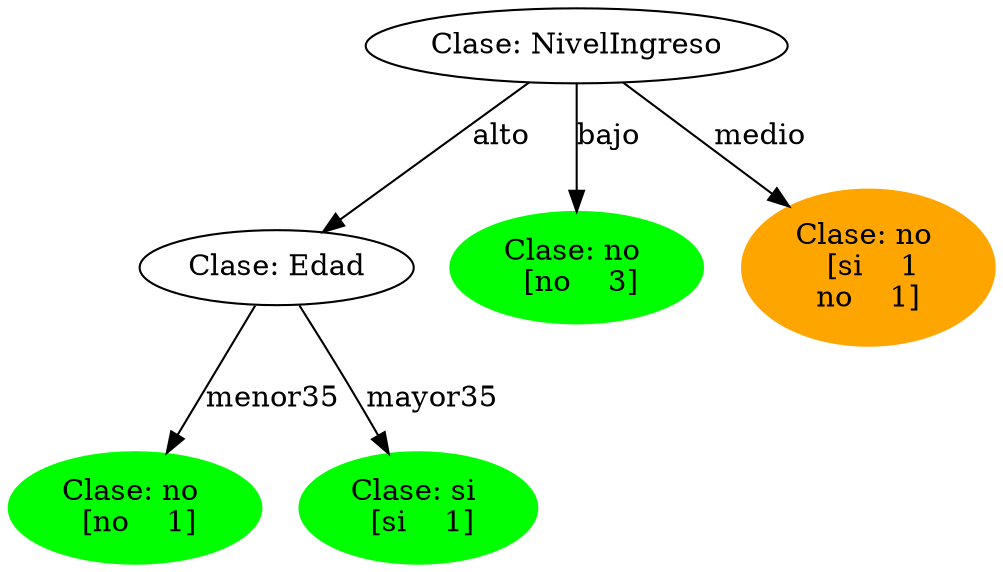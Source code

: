 digraph {
	0 [label="Clase: NivelIngreso"]
	1 [label="Clase: Edad"]
	0 -> 1 [label=alto splines=line]
	2 [label="Clase: no 
 [no    1]" color=green style=filled]
	1 -> 2 [label=menor35 splines=line]
	3 [label="Clase: si 
 [si    1]" color=green style=filled]
	1 -> 3 [label=mayor35 splines=line]
	4 [label="Clase: no 
 [no    3]" color=green style=filled]
	0 -> 4 [label=bajo splines=line]
	5 [label="Clase: no 
 [si    1
no    1]" color=orange style=filled]
	0 -> 5 [label=medio splines=line]
}
